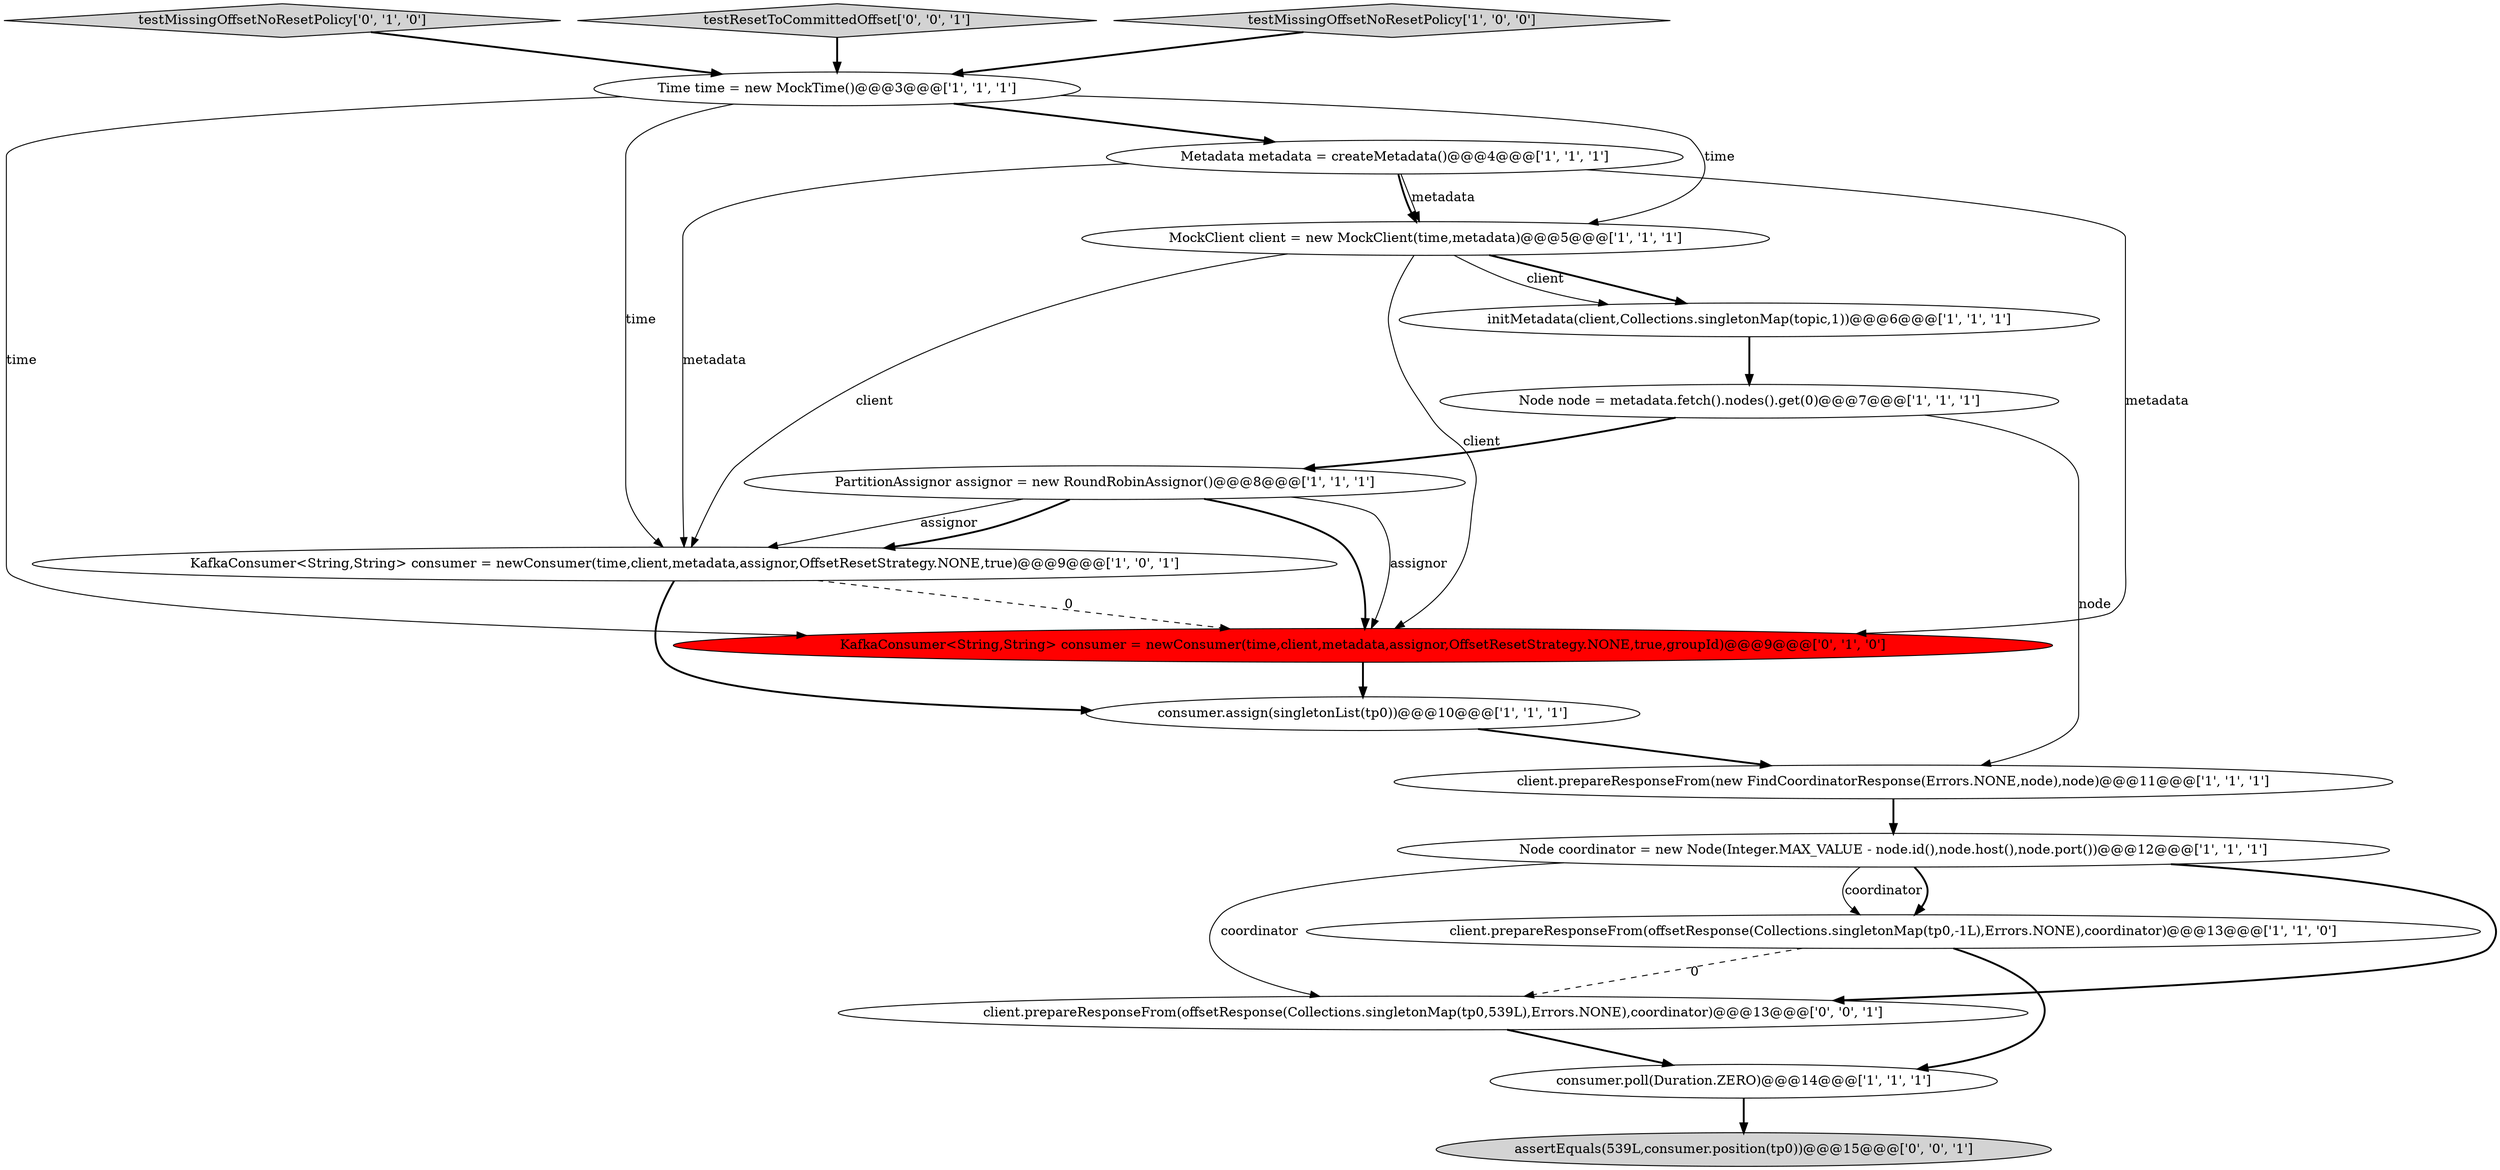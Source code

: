 digraph {
5 [style = filled, label = "Node node = metadata.fetch().nodes().get(0)@@@7@@@['1', '1', '1']", fillcolor = white, shape = ellipse image = "AAA0AAABBB1BBB"];
13 [style = filled, label = "testMissingOffsetNoResetPolicy['0', '1', '0']", fillcolor = lightgray, shape = diamond image = "AAA0AAABBB2BBB"];
15 [style = filled, label = "testResetToCommittedOffset['0', '0', '1']", fillcolor = lightgray, shape = diamond image = "AAA0AAABBB3BBB"];
7 [style = filled, label = "testMissingOffsetNoResetPolicy['1', '0', '0']", fillcolor = lightgray, shape = diamond image = "AAA0AAABBB1BBB"];
1 [style = filled, label = "MockClient client = new MockClient(time,metadata)@@@5@@@['1', '1', '1']", fillcolor = white, shape = ellipse image = "AAA0AAABBB1BBB"];
0 [style = filled, label = "Node coordinator = new Node(Integer.MAX_VALUE - node.id(),node.host(),node.port())@@@12@@@['1', '1', '1']", fillcolor = white, shape = ellipse image = "AAA0AAABBB1BBB"];
14 [style = filled, label = "KafkaConsumer<String,String> consumer = newConsumer(time,client,metadata,assignor,OffsetResetStrategy.NONE,true,groupId)@@@9@@@['0', '1', '0']", fillcolor = red, shape = ellipse image = "AAA1AAABBB2BBB"];
11 [style = filled, label = "consumer.assign(singletonList(tp0))@@@10@@@['1', '1', '1']", fillcolor = white, shape = ellipse image = "AAA0AAABBB1BBB"];
2 [style = filled, label = "KafkaConsumer<String,String> consumer = newConsumer(time,client,metadata,assignor,OffsetResetStrategy.NONE,true)@@@9@@@['1', '0', '1']", fillcolor = white, shape = ellipse image = "AAA0AAABBB1BBB"];
17 [style = filled, label = "client.prepareResponseFrom(offsetResponse(Collections.singletonMap(tp0,539L),Errors.NONE),coordinator)@@@13@@@['0', '0', '1']", fillcolor = white, shape = ellipse image = "AAA0AAABBB3BBB"];
10 [style = filled, label = "PartitionAssignor assignor = new RoundRobinAssignor()@@@8@@@['1', '1', '1']", fillcolor = white, shape = ellipse image = "AAA0AAABBB1BBB"];
9 [style = filled, label = "client.prepareResponseFrom(offsetResponse(Collections.singletonMap(tp0,-1L),Errors.NONE),coordinator)@@@13@@@['1', '1', '0']", fillcolor = white, shape = ellipse image = "AAA0AAABBB1BBB"];
12 [style = filled, label = "client.prepareResponseFrom(new FindCoordinatorResponse(Errors.NONE,node),node)@@@11@@@['1', '1', '1']", fillcolor = white, shape = ellipse image = "AAA0AAABBB1BBB"];
16 [style = filled, label = "assertEquals(539L,consumer.position(tp0))@@@15@@@['0', '0', '1']", fillcolor = lightgray, shape = ellipse image = "AAA0AAABBB3BBB"];
8 [style = filled, label = "initMetadata(client,Collections.singletonMap(topic,1))@@@6@@@['1', '1', '1']", fillcolor = white, shape = ellipse image = "AAA0AAABBB1BBB"];
3 [style = filled, label = "Time time = new MockTime()@@@3@@@['1', '1', '1']", fillcolor = white, shape = ellipse image = "AAA0AAABBB1BBB"];
6 [style = filled, label = "Metadata metadata = createMetadata()@@@4@@@['1', '1', '1']", fillcolor = white, shape = ellipse image = "AAA0AAABBB1BBB"];
4 [style = filled, label = "consumer.poll(Duration.ZERO)@@@14@@@['1', '1', '1']", fillcolor = white, shape = ellipse image = "AAA0AAABBB1BBB"];
5->10 [style = bold, label=""];
3->2 [style = solid, label="time"];
0->9 [style = bold, label=""];
1->8 [style = bold, label=""];
3->1 [style = solid, label="time"];
10->2 [style = solid, label="assignor"];
10->14 [style = solid, label="assignor"];
10->14 [style = bold, label=""];
6->14 [style = solid, label="metadata"];
0->17 [style = bold, label=""];
9->4 [style = bold, label=""];
1->2 [style = solid, label="client"];
6->2 [style = solid, label="metadata"];
3->6 [style = bold, label=""];
3->14 [style = solid, label="time"];
11->12 [style = bold, label=""];
15->3 [style = bold, label=""];
12->0 [style = bold, label=""];
7->3 [style = bold, label=""];
0->9 [style = solid, label="coordinator"];
6->1 [style = bold, label=""];
6->1 [style = solid, label="metadata"];
1->8 [style = solid, label="client"];
2->14 [style = dashed, label="0"];
8->5 [style = bold, label=""];
13->3 [style = bold, label=""];
9->17 [style = dashed, label="0"];
0->17 [style = solid, label="coordinator"];
10->2 [style = bold, label=""];
14->11 [style = bold, label=""];
2->11 [style = bold, label=""];
17->4 [style = bold, label=""];
1->14 [style = solid, label="client"];
4->16 [style = bold, label=""];
5->12 [style = solid, label="node"];
}
